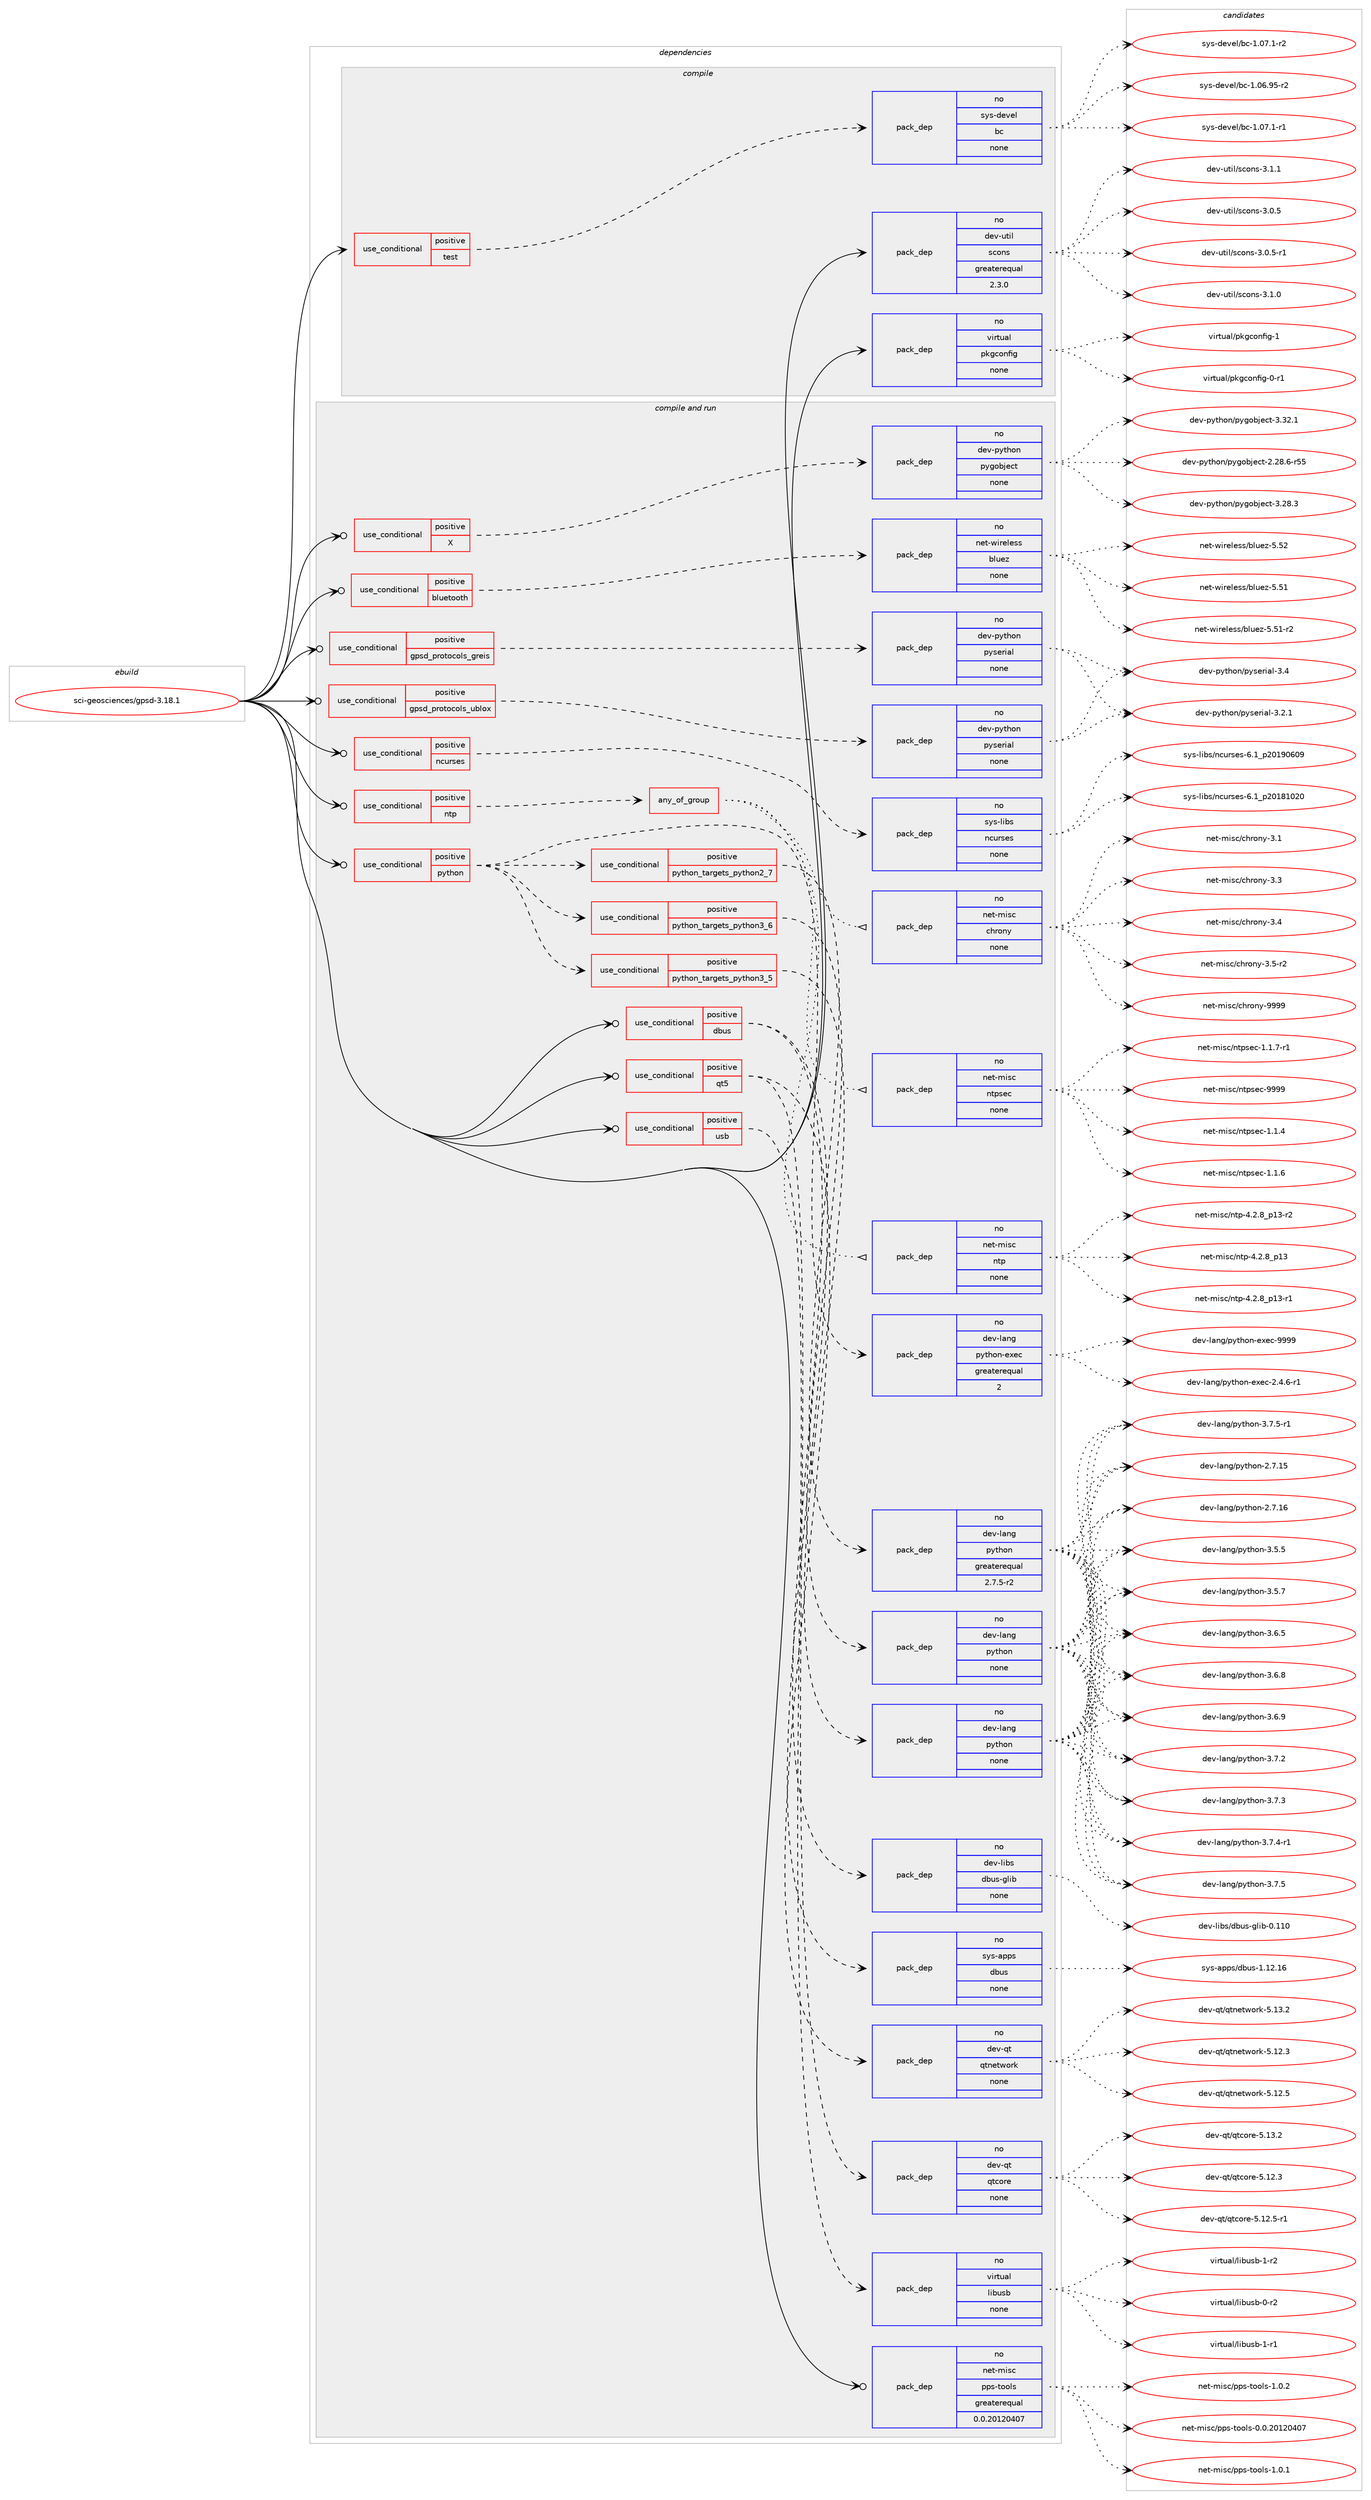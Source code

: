 digraph prolog {

# *************
# Graph options
# *************

newrank=true;
concentrate=true;
compound=true;
graph [rankdir=LR,fontname=Helvetica,fontsize=10,ranksep=1.5];#, ranksep=2.5, nodesep=0.2];
edge  [arrowhead=vee];
node  [fontname=Helvetica,fontsize=10];

# **********
# The ebuild
# **********

subgraph cluster_leftcol {
color=gray;
rank=same;
label=<<i>ebuild</i>>;
id [label="sci-geosciences/gpsd-3.18.1", color=red, width=4, href="../sci-geosciences/gpsd-3.18.1.svg"];
}

# ****************
# The dependencies
# ****************

subgraph cluster_midcol {
color=gray;
label=<<i>dependencies</i>>;
subgraph cluster_compile {
fillcolor="#eeeeee";
style=filled;
label=<<i>compile</i>>;
subgraph cond207318 {
dependency853964 [label=<<TABLE BORDER="0" CELLBORDER="1" CELLSPACING="0" CELLPADDING="4"><TR><TD ROWSPAN="3" CELLPADDING="10">use_conditional</TD></TR><TR><TD>positive</TD></TR><TR><TD>test</TD></TR></TABLE>>, shape=none, color=red];
subgraph pack631561 {
dependency853965 [label=<<TABLE BORDER="0" CELLBORDER="1" CELLSPACING="0" CELLPADDING="4" WIDTH="220"><TR><TD ROWSPAN="6" CELLPADDING="30">pack_dep</TD></TR><TR><TD WIDTH="110">no</TD></TR><TR><TD>sys-devel</TD></TR><TR><TD>bc</TD></TR><TR><TD>none</TD></TR><TR><TD></TD></TR></TABLE>>, shape=none, color=blue];
}
dependency853964:e -> dependency853965:w [weight=20,style="dashed",arrowhead="vee"];
}
id:e -> dependency853964:w [weight=20,style="solid",arrowhead="vee"];
subgraph pack631562 {
dependency853966 [label=<<TABLE BORDER="0" CELLBORDER="1" CELLSPACING="0" CELLPADDING="4" WIDTH="220"><TR><TD ROWSPAN="6" CELLPADDING="30">pack_dep</TD></TR><TR><TD WIDTH="110">no</TD></TR><TR><TD>dev-util</TD></TR><TR><TD>scons</TD></TR><TR><TD>greaterequal</TD></TR><TR><TD>2.3.0</TD></TR></TABLE>>, shape=none, color=blue];
}
id:e -> dependency853966:w [weight=20,style="solid",arrowhead="vee"];
subgraph pack631563 {
dependency853967 [label=<<TABLE BORDER="0" CELLBORDER="1" CELLSPACING="0" CELLPADDING="4" WIDTH="220"><TR><TD ROWSPAN="6" CELLPADDING="30">pack_dep</TD></TR><TR><TD WIDTH="110">no</TD></TR><TR><TD>virtual</TD></TR><TR><TD>pkgconfig</TD></TR><TR><TD>none</TD></TR><TR><TD></TD></TR></TABLE>>, shape=none, color=blue];
}
id:e -> dependency853967:w [weight=20,style="solid",arrowhead="vee"];
}
subgraph cluster_compileandrun {
fillcolor="#eeeeee";
style=filled;
label=<<i>compile and run</i>>;
subgraph cond207319 {
dependency853968 [label=<<TABLE BORDER="0" CELLBORDER="1" CELLSPACING="0" CELLPADDING="4"><TR><TD ROWSPAN="3" CELLPADDING="10">use_conditional</TD></TR><TR><TD>positive</TD></TR><TR><TD>X</TD></TR></TABLE>>, shape=none, color=red];
subgraph pack631564 {
dependency853969 [label=<<TABLE BORDER="0" CELLBORDER="1" CELLSPACING="0" CELLPADDING="4" WIDTH="220"><TR><TD ROWSPAN="6" CELLPADDING="30">pack_dep</TD></TR><TR><TD WIDTH="110">no</TD></TR><TR><TD>dev-python</TD></TR><TR><TD>pygobject</TD></TR><TR><TD>none</TD></TR><TR><TD></TD></TR></TABLE>>, shape=none, color=blue];
}
dependency853968:e -> dependency853969:w [weight=20,style="dashed",arrowhead="vee"];
}
id:e -> dependency853968:w [weight=20,style="solid",arrowhead="odotvee"];
subgraph cond207320 {
dependency853970 [label=<<TABLE BORDER="0" CELLBORDER="1" CELLSPACING="0" CELLPADDING="4"><TR><TD ROWSPAN="3" CELLPADDING="10">use_conditional</TD></TR><TR><TD>positive</TD></TR><TR><TD>bluetooth</TD></TR></TABLE>>, shape=none, color=red];
subgraph pack631565 {
dependency853971 [label=<<TABLE BORDER="0" CELLBORDER="1" CELLSPACING="0" CELLPADDING="4" WIDTH="220"><TR><TD ROWSPAN="6" CELLPADDING="30">pack_dep</TD></TR><TR><TD WIDTH="110">no</TD></TR><TR><TD>net-wireless</TD></TR><TR><TD>bluez</TD></TR><TR><TD>none</TD></TR><TR><TD></TD></TR></TABLE>>, shape=none, color=blue];
}
dependency853970:e -> dependency853971:w [weight=20,style="dashed",arrowhead="vee"];
}
id:e -> dependency853970:w [weight=20,style="solid",arrowhead="odotvee"];
subgraph cond207321 {
dependency853972 [label=<<TABLE BORDER="0" CELLBORDER="1" CELLSPACING="0" CELLPADDING="4"><TR><TD ROWSPAN="3" CELLPADDING="10">use_conditional</TD></TR><TR><TD>positive</TD></TR><TR><TD>dbus</TD></TR></TABLE>>, shape=none, color=red];
subgraph pack631566 {
dependency853973 [label=<<TABLE BORDER="0" CELLBORDER="1" CELLSPACING="0" CELLPADDING="4" WIDTH="220"><TR><TD ROWSPAN="6" CELLPADDING="30">pack_dep</TD></TR><TR><TD WIDTH="110">no</TD></TR><TR><TD>sys-apps</TD></TR><TR><TD>dbus</TD></TR><TR><TD>none</TD></TR><TR><TD></TD></TR></TABLE>>, shape=none, color=blue];
}
dependency853972:e -> dependency853973:w [weight=20,style="dashed",arrowhead="vee"];
subgraph pack631567 {
dependency853974 [label=<<TABLE BORDER="0" CELLBORDER="1" CELLSPACING="0" CELLPADDING="4" WIDTH="220"><TR><TD ROWSPAN="6" CELLPADDING="30">pack_dep</TD></TR><TR><TD WIDTH="110">no</TD></TR><TR><TD>dev-libs</TD></TR><TR><TD>dbus-glib</TD></TR><TR><TD>none</TD></TR><TR><TD></TD></TR></TABLE>>, shape=none, color=blue];
}
dependency853972:e -> dependency853974:w [weight=20,style="dashed",arrowhead="vee"];
}
id:e -> dependency853972:w [weight=20,style="solid",arrowhead="odotvee"];
subgraph cond207322 {
dependency853975 [label=<<TABLE BORDER="0" CELLBORDER="1" CELLSPACING="0" CELLPADDING="4"><TR><TD ROWSPAN="3" CELLPADDING="10">use_conditional</TD></TR><TR><TD>positive</TD></TR><TR><TD>gpsd_protocols_greis</TD></TR></TABLE>>, shape=none, color=red];
subgraph pack631568 {
dependency853976 [label=<<TABLE BORDER="0" CELLBORDER="1" CELLSPACING="0" CELLPADDING="4" WIDTH="220"><TR><TD ROWSPAN="6" CELLPADDING="30">pack_dep</TD></TR><TR><TD WIDTH="110">no</TD></TR><TR><TD>dev-python</TD></TR><TR><TD>pyserial</TD></TR><TR><TD>none</TD></TR><TR><TD></TD></TR></TABLE>>, shape=none, color=blue];
}
dependency853975:e -> dependency853976:w [weight=20,style="dashed",arrowhead="vee"];
}
id:e -> dependency853975:w [weight=20,style="solid",arrowhead="odotvee"];
subgraph cond207323 {
dependency853977 [label=<<TABLE BORDER="0" CELLBORDER="1" CELLSPACING="0" CELLPADDING="4"><TR><TD ROWSPAN="3" CELLPADDING="10">use_conditional</TD></TR><TR><TD>positive</TD></TR><TR><TD>gpsd_protocols_ublox</TD></TR></TABLE>>, shape=none, color=red];
subgraph pack631569 {
dependency853978 [label=<<TABLE BORDER="0" CELLBORDER="1" CELLSPACING="0" CELLPADDING="4" WIDTH="220"><TR><TD ROWSPAN="6" CELLPADDING="30">pack_dep</TD></TR><TR><TD WIDTH="110">no</TD></TR><TR><TD>dev-python</TD></TR><TR><TD>pyserial</TD></TR><TR><TD>none</TD></TR><TR><TD></TD></TR></TABLE>>, shape=none, color=blue];
}
dependency853977:e -> dependency853978:w [weight=20,style="dashed",arrowhead="vee"];
}
id:e -> dependency853977:w [weight=20,style="solid",arrowhead="odotvee"];
subgraph cond207324 {
dependency853979 [label=<<TABLE BORDER="0" CELLBORDER="1" CELLSPACING="0" CELLPADDING="4"><TR><TD ROWSPAN="3" CELLPADDING="10">use_conditional</TD></TR><TR><TD>positive</TD></TR><TR><TD>ncurses</TD></TR></TABLE>>, shape=none, color=red];
subgraph pack631570 {
dependency853980 [label=<<TABLE BORDER="0" CELLBORDER="1" CELLSPACING="0" CELLPADDING="4" WIDTH="220"><TR><TD ROWSPAN="6" CELLPADDING="30">pack_dep</TD></TR><TR><TD WIDTH="110">no</TD></TR><TR><TD>sys-libs</TD></TR><TR><TD>ncurses</TD></TR><TR><TD>none</TD></TR><TR><TD></TD></TR></TABLE>>, shape=none, color=blue];
}
dependency853979:e -> dependency853980:w [weight=20,style="dashed",arrowhead="vee"];
}
id:e -> dependency853979:w [weight=20,style="solid",arrowhead="odotvee"];
subgraph cond207325 {
dependency853981 [label=<<TABLE BORDER="0" CELLBORDER="1" CELLSPACING="0" CELLPADDING="4"><TR><TD ROWSPAN="3" CELLPADDING="10">use_conditional</TD></TR><TR><TD>positive</TD></TR><TR><TD>ntp</TD></TR></TABLE>>, shape=none, color=red];
subgraph any14576 {
dependency853982 [label=<<TABLE BORDER="0" CELLBORDER="1" CELLSPACING="0" CELLPADDING="4"><TR><TD CELLPADDING="10">any_of_group</TD></TR></TABLE>>, shape=none, color=red];subgraph pack631571 {
dependency853983 [label=<<TABLE BORDER="0" CELLBORDER="1" CELLSPACING="0" CELLPADDING="4" WIDTH="220"><TR><TD ROWSPAN="6" CELLPADDING="30">pack_dep</TD></TR><TR><TD WIDTH="110">no</TD></TR><TR><TD>net-misc</TD></TR><TR><TD>ntp</TD></TR><TR><TD>none</TD></TR><TR><TD></TD></TR></TABLE>>, shape=none, color=blue];
}
dependency853982:e -> dependency853983:w [weight=20,style="dotted",arrowhead="oinv"];
subgraph pack631572 {
dependency853984 [label=<<TABLE BORDER="0" CELLBORDER="1" CELLSPACING="0" CELLPADDING="4" WIDTH="220"><TR><TD ROWSPAN="6" CELLPADDING="30">pack_dep</TD></TR><TR><TD WIDTH="110">no</TD></TR><TR><TD>net-misc</TD></TR><TR><TD>ntpsec</TD></TR><TR><TD>none</TD></TR><TR><TD></TD></TR></TABLE>>, shape=none, color=blue];
}
dependency853982:e -> dependency853984:w [weight=20,style="dotted",arrowhead="oinv"];
subgraph pack631573 {
dependency853985 [label=<<TABLE BORDER="0" CELLBORDER="1" CELLSPACING="0" CELLPADDING="4" WIDTH="220"><TR><TD ROWSPAN="6" CELLPADDING="30">pack_dep</TD></TR><TR><TD WIDTH="110">no</TD></TR><TR><TD>net-misc</TD></TR><TR><TD>chrony</TD></TR><TR><TD>none</TD></TR><TR><TD></TD></TR></TABLE>>, shape=none, color=blue];
}
dependency853982:e -> dependency853985:w [weight=20,style="dotted",arrowhead="oinv"];
}
dependency853981:e -> dependency853982:w [weight=20,style="dashed",arrowhead="vee"];
}
id:e -> dependency853981:w [weight=20,style="solid",arrowhead="odotvee"];
subgraph cond207326 {
dependency853986 [label=<<TABLE BORDER="0" CELLBORDER="1" CELLSPACING="0" CELLPADDING="4"><TR><TD ROWSPAN="3" CELLPADDING="10">use_conditional</TD></TR><TR><TD>positive</TD></TR><TR><TD>python</TD></TR></TABLE>>, shape=none, color=red];
subgraph cond207327 {
dependency853987 [label=<<TABLE BORDER="0" CELLBORDER="1" CELLSPACING="0" CELLPADDING="4"><TR><TD ROWSPAN="3" CELLPADDING="10">use_conditional</TD></TR><TR><TD>positive</TD></TR><TR><TD>python_targets_python2_7</TD></TR></TABLE>>, shape=none, color=red];
subgraph pack631574 {
dependency853988 [label=<<TABLE BORDER="0" CELLBORDER="1" CELLSPACING="0" CELLPADDING="4" WIDTH="220"><TR><TD ROWSPAN="6" CELLPADDING="30">pack_dep</TD></TR><TR><TD WIDTH="110">no</TD></TR><TR><TD>dev-lang</TD></TR><TR><TD>python</TD></TR><TR><TD>greaterequal</TD></TR><TR><TD>2.7.5-r2</TD></TR></TABLE>>, shape=none, color=blue];
}
dependency853987:e -> dependency853988:w [weight=20,style="dashed",arrowhead="vee"];
}
dependency853986:e -> dependency853987:w [weight=20,style="dashed",arrowhead="vee"];
subgraph cond207328 {
dependency853989 [label=<<TABLE BORDER="0" CELLBORDER="1" CELLSPACING="0" CELLPADDING="4"><TR><TD ROWSPAN="3" CELLPADDING="10">use_conditional</TD></TR><TR><TD>positive</TD></TR><TR><TD>python_targets_python3_5</TD></TR></TABLE>>, shape=none, color=red];
subgraph pack631575 {
dependency853990 [label=<<TABLE BORDER="0" CELLBORDER="1" CELLSPACING="0" CELLPADDING="4" WIDTH="220"><TR><TD ROWSPAN="6" CELLPADDING="30">pack_dep</TD></TR><TR><TD WIDTH="110">no</TD></TR><TR><TD>dev-lang</TD></TR><TR><TD>python</TD></TR><TR><TD>none</TD></TR><TR><TD></TD></TR></TABLE>>, shape=none, color=blue];
}
dependency853989:e -> dependency853990:w [weight=20,style="dashed",arrowhead="vee"];
}
dependency853986:e -> dependency853989:w [weight=20,style="dashed",arrowhead="vee"];
subgraph cond207329 {
dependency853991 [label=<<TABLE BORDER="0" CELLBORDER="1" CELLSPACING="0" CELLPADDING="4"><TR><TD ROWSPAN="3" CELLPADDING="10">use_conditional</TD></TR><TR><TD>positive</TD></TR><TR><TD>python_targets_python3_6</TD></TR></TABLE>>, shape=none, color=red];
subgraph pack631576 {
dependency853992 [label=<<TABLE BORDER="0" CELLBORDER="1" CELLSPACING="0" CELLPADDING="4" WIDTH="220"><TR><TD ROWSPAN="6" CELLPADDING="30">pack_dep</TD></TR><TR><TD WIDTH="110">no</TD></TR><TR><TD>dev-lang</TD></TR><TR><TD>python</TD></TR><TR><TD>none</TD></TR><TR><TD></TD></TR></TABLE>>, shape=none, color=blue];
}
dependency853991:e -> dependency853992:w [weight=20,style="dashed",arrowhead="vee"];
}
dependency853986:e -> dependency853991:w [weight=20,style="dashed",arrowhead="vee"];
subgraph pack631577 {
dependency853993 [label=<<TABLE BORDER="0" CELLBORDER="1" CELLSPACING="0" CELLPADDING="4" WIDTH="220"><TR><TD ROWSPAN="6" CELLPADDING="30">pack_dep</TD></TR><TR><TD WIDTH="110">no</TD></TR><TR><TD>dev-lang</TD></TR><TR><TD>python-exec</TD></TR><TR><TD>greaterequal</TD></TR><TR><TD>2</TD></TR></TABLE>>, shape=none, color=blue];
}
dependency853986:e -> dependency853993:w [weight=20,style="dashed",arrowhead="vee"];
}
id:e -> dependency853986:w [weight=20,style="solid",arrowhead="odotvee"];
subgraph cond207330 {
dependency853994 [label=<<TABLE BORDER="0" CELLBORDER="1" CELLSPACING="0" CELLPADDING="4"><TR><TD ROWSPAN="3" CELLPADDING="10">use_conditional</TD></TR><TR><TD>positive</TD></TR><TR><TD>qt5</TD></TR></TABLE>>, shape=none, color=red];
subgraph pack631578 {
dependency853995 [label=<<TABLE BORDER="0" CELLBORDER="1" CELLSPACING="0" CELLPADDING="4" WIDTH="220"><TR><TD ROWSPAN="6" CELLPADDING="30">pack_dep</TD></TR><TR><TD WIDTH="110">no</TD></TR><TR><TD>dev-qt</TD></TR><TR><TD>qtcore</TD></TR><TR><TD>none</TD></TR><TR><TD></TD></TR></TABLE>>, shape=none, color=blue];
}
dependency853994:e -> dependency853995:w [weight=20,style="dashed",arrowhead="vee"];
subgraph pack631579 {
dependency853996 [label=<<TABLE BORDER="0" CELLBORDER="1" CELLSPACING="0" CELLPADDING="4" WIDTH="220"><TR><TD ROWSPAN="6" CELLPADDING="30">pack_dep</TD></TR><TR><TD WIDTH="110">no</TD></TR><TR><TD>dev-qt</TD></TR><TR><TD>qtnetwork</TD></TR><TR><TD>none</TD></TR><TR><TD></TD></TR></TABLE>>, shape=none, color=blue];
}
dependency853994:e -> dependency853996:w [weight=20,style="dashed",arrowhead="vee"];
}
id:e -> dependency853994:w [weight=20,style="solid",arrowhead="odotvee"];
subgraph cond207331 {
dependency853997 [label=<<TABLE BORDER="0" CELLBORDER="1" CELLSPACING="0" CELLPADDING="4"><TR><TD ROWSPAN="3" CELLPADDING="10">use_conditional</TD></TR><TR><TD>positive</TD></TR><TR><TD>usb</TD></TR></TABLE>>, shape=none, color=red];
subgraph pack631580 {
dependency853998 [label=<<TABLE BORDER="0" CELLBORDER="1" CELLSPACING="0" CELLPADDING="4" WIDTH="220"><TR><TD ROWSPAN="6" CELLPADDING="30">pack_dep</TD></TR><TR><TD WIDTH="110">no</TD></TR><TR><TD>virtual</TD></TR><TR><TD>libusb</TD></TR><TR><TD>none</TD></TR><TR><TD></TD></TR></TABLE>>, shape=none, color=blue];
}
dependency853997:e -> dependency853998:w [weight=20,style="dashed",arrowhead="vee"];
}
id:e -> dependency853997:w [weight=20,style="solid",arrowhead="odotvee"];
subgraph pack631581 {
dependency853999 [label=<<TABLE BORDER="0" CELLBORDER="1" CELLSPACING="0" CELLPADDING="4" WIDTH="220"><TR><TD ROWSPAN="6" CELLPADDING="30">pack_dep</TD></TR><TR><TD WIDTH="110">no</TD></TR><TR><TD>net-misc</TD></TR><TR><TD>pps-tools</TD></TR><TR><TD>greaterequal</TD></TR><TR><TD>0.0.20120407</TD></TR></TABLE>>, shape=none, color=blue];
}
id:e -> dependency853999:w [weight=20,style="solid",arrowhead="odotvee"];
}
subgraph cluster_run {
fillcolor="#eeeeee";
style=filled;
label=<<i>run</i>>;
}
}

# **************
# The candidates
# **************

subgraph cluster_choices {
rank=same;
color=gray;
label=<<i>candidates</i>>;

subgraph choice631561 {
color=black;
nodesep=1;
choice1151211154510010111810110847989945494648544657534511450 [label="sys-devel/bc-1.06.95-r2", color=red, width=4,href="../sys-devel/bc-1.06.95-r2.svg"];
choice11512111545100101118101108479899454946485546494511449 [label="sys-devel/bc-1.07.1-r1", color=red, width=4,href="../sys-devel/bc-1.07.1-r1.svg"];
choice11512111545100101118101108479899454946485546494511450 [label="sys-devel/bc-1.07.1-r2", color=red, width=4,href="../sys-devel/bc-1.07.1-r2.svg"];
dependency853965:e -> choice1151211154510010111810110847989945494648544657534511450:w [style=dotted,weight="100"];
dependency853965:e -> choice11512111545100101118101108479899454946485546494511449:w [style=dotted,weight="100"];
dependency853965:e -> choice11512111545100101118101108479899454946485546494511450:w [style=dotted,weight="100"];
}
subgraph choice631562 {
color=black;
nodesep=1;
choice100101118451171161051084711599111110115455146484653 [label="dev-util/scons-3.0.5", color=red, width=4,href="../dev-util/scons-3.0.5.svg"];
choice1001011184511711610510847115991111101154551464846534511449 [label="dev-util/scons-3.0.5-r1", color=red, width=4,href="../dev-util/scons-3.0.5-r1.svg"];
choice100101118451171161051084711599111110115455146494648 [label="dev-util/scons-3.1.0", color=red, width=4,href="../dev-util/scons-3.1.0.svg"];
choice100101118451171161051084711599111110115455146494649 [label="dev-util/scons-3.1.1", color=red, width=4,href="../dev-util/scons-3.1.1.svg"];
dependency853966:e -> choice100101118451171161051084711599111110115455146484653:w [style=dotted,weight="100"];
dependency853966:e -> choice1001011184511711610510847115991111101154551464846534511449:w [style=dotted,weight="100"];
dependency853966:e -> choice100101118451171161051084711599111110115455146494648:w [style=dotted,weight="100"];
dependency853966:e -> choice100101118451171161051084711599111110115455146494649:w [style=dotted,weight="100"];
}
subgraph choice631563 {
color=black;
nodesep=1;
choice11810511411611797108471121071039911111010210510345484511449 [label="virtual/pkgconfig-0-r1", color=red, width=4,href="../virtual/pkgconfig-0-r1.svg"];
choice1181051141161179710847112107103991111101021051034549 [label="virtual/pkgconfig-1", color=red, width=4,href="../virtual/pkgconfig-1.svg"];
dependency853967:e -> choice11810511411611797108471121071039911111010210510345484511449:w [style=dotted,weight="100"];
dependency853967:e -> choice1181051141161179710847112107103991111101021051034549:w [style=dotted,weight="100"];
}
subgraph choice631564 {
color=black;
nodesep=1;
choice1001011184511212111610411111047112121103111981061019911645504650564654451145353 [label="dev-python/pygobject-2.28.6-r55", color=red, width=4,href="../dev-python/pygobject-2.28.6-r55.svg"];
choice1001011184511212111610411111047112121103111981061019911645514650564651 [label="dev-python/pygobject-3.28.3", color=red, width=4,href="../dev-python/pygobject-3.28.3.svg"];
choice1001011184511212111610411111047112121103111981061019911645514651504649 [label="dev-python/pygobject-3.32.1", color=red, width=4,href="../dev-python/pygobject-3.32.1.svg"];
dependency853969:e -> choice1001011184511212111610411111047112121103111981061019911645504650564654451145353:w [style=dotted,weight="100"];
dependency853969:e -> choice1001011184511212111610411111047112121103111981061019911645514650564651:w [style=dotted,weight="100"];
dependency853969:e -> choice1001011184511212111610411111047112121103111981061019911645514651504649:w [style=dotted,weight="100"];
}
subgraph choice631565 {
color=black;
nodesep=1;
choice1101011164511910511410110810111511547981081171011224553465349 [label="net-wireless/bluez-5.51", color=red, width=4,href="../net-wireless/bluez-5.51.svg"];
choice11010111645119105114101108101115115479810811710112245534653494511450 [label="net-wireless/bluez-5.51-r2", color=red, width=4,href="../net-wireless/bluez-5.51-r2.svg"];
choice1101011164511910511410110810111511547981081171011224553465350 [label="net-wireless/bluez-5.52", color=red, width=4,href="../net-wireless/bluez-5.52.svg"];
dependency853971:e -> choice1101011164511910511410110810111511547981081171011224553465349:w [style=dotted,weight="100"];
dependency853971:e -> choice11010111645119105114101108101115115479810811710112245534653494511450:w [style=dotted,weight="100"];
dependency853971:e -> choice1101011164511910511410110810111511547981081171011224553465350:w [style=dotted,weight="100"];
}
subgraph choice631566 {
color=black;
nodesep=1;
choice115121115459711211211547100981171154549464950464954 [label="sys-apps/dbus-1.12.16", color=red, width=4,href="../sys-apps/dbus-1.12.16.svg"];
dependency853973:e -> choice115121115459711211211547100981171154549464950464954:w [style=dotted,weight="100"];
}
subgraph choice631567 {
color=black;
nodesep=1;
choice100101118451081059811547100981171154510310810598454846494948 [label="dev-libs/dbus-glib-0.110", color=red, width=4,href="../dev-libs/dbus-glib-0.110.svg"];
dependency853974:e -> choice100101118451081059811547100981171154510310810598454846494948:w [style=dotted,weight="100"];
}
subgraph choice631568 {
color=black;
nodesep=1;
choice100101118451121211161041111104711212111510111410597108455146504649 [label="dev-python/pyserial-3.2.1", color=red, width=4,href="../dev-python/pyserial-3.2.1.svg"];
choice10010111845112121116104111110471121211151011141059710845514652 [label="dev-python/pyserial-3.4", color=red, width=4,href="../dev-python/pyserial-3.4.svg"];
dependency853976:e -> choice100101118451121211161041111104711212111510111410597108455146504649:w [style=dotted,weight="100"];
dependency853976:e -> choice10010111845112121116104111110471121211151011141059710845514652:w [style=dotted,weight="100"];
}
subgraph choice631569 {
color=black;
nodesep=1;
choice100101118451121211161041111104711212111510111410597108455146504649 [label="dev-python/pyserial-3.2.1", color=red, width=4,href="../dev-python/pyserial-3.2.1.svg"];
choice10010111845112121116104111110471121211151011141059710845514652 [label="dev-python/pyserial-3.4", color=red, width=4,href="../dev-python/pyserial-3.4.svg"];
dependency853978:e -> choice100101118451121211161041111104711212111510111410597108455146504649:w [style=dotted,weight="100"];
dependency853978:e -> choice10010111845112121116104111110471121211151011141059710845514652:w [style=dotted,weight="100"];
}
subgraph choice631570 {
color=black;
nodesep=1;
choice1151211154510810598115471109911711411510111545544649951125048495649485048 [label="sys-libs/ncurses-6.1_p20181020", color=red, width=4,href="../sys-libs/ncurses-6.1_p20181020.svg"];
choice1151211154510810598115471109911711411510111545544649951125048495748544857 [label="sys-libs/ncurses-6.1_p20190609", color=red, width=4,href="../sys-libs/ncurses-6.1_p20190609.svg"];
dependency853980:e -> choice1151211154510810598115471109911711411510111545544649951125048495649485048:w [style=dotted,weight="100"];
dependency853980:e -> choice1151211154510810598115471109911711411510111545544649951125048495748544857:w [style=dotted,weight="100"];
}
subgraph choice631571 {
color=black;
nodesep=1;
choice110101116451091051159947110116112455246504656951124951 [label="net-misc/ntp-4.2.8_p13", color=red, width=4,href="../net-misc/ntp-4.2.8_p13.svg"];
choice1101011164510910511599471101161124552465046569511249514511449 [label="net-misc/ntp-4.2.8_p13-r1", color=red, width=4,href="../net-misc/ntp-4.2.8_p13-r1.svg"];
choice1101011164510910511599471101161124552465046569511249514511450 [label="net-misc/ntp-4.2.8_p13-r2", color=red, width=4,href="../net-misc/ntp-4.2.8_p13-r2.svg"];
dependency853983:e -> choice110101116451091051159947110116112455246504656951124951:w [style=dotted,weight="100"];
dependency853983:e -> choice1101011164510910511599471101161124552465046569511249514511449:w [style=dotted,weight="100"];
dependency853983:e -> choice1101011164510910511599471101161124552465046569511249514511450:w [style=dotted,weight="100"];
}
subgraph choice631572 {
color=black;
nodesep=1;
choice11010111645109105115994711011611211510199454946494652 [label="net-misc/ntpsec-1.1.4", color=red, width=4,href="../net-misc/ntpsec-1.1.4.svg"];
choice11010111645109105115994711011611211510199454946494654 [label="net-misc/ntpsec-1.1.6", color=red, width=4,href="../net-misc/ntpsec-1.1.6.svg"];
choice110101116451091051159947110116112115101994549464946554511449 [label="net-misc/ntpsec-1.1.7-r1", color=red, width=4,href="../net-misc/ntpsec-1.1.7-r1.svg"];
choice110101116451091051159947110116112115101994557575757 [label="net-misc/ntpsec-9999", color=red, width=4,href="../net-misc/ntpsec-9999.svg"];
dependency853984:e -> choice11010111645109105115994711011611211510199454946494652:w [style=dotted,weight="100"];
dependency853984:e -> choice11010111645109105115994711011611211510199454946494654:w [style=dotted,weight="100"];
dependency853984:e -> choice110101116451091051159947110116112115101994549464946554511449:w [style=dotted,weight="100"];
dependency853984:e -> choice110101116451091051159947110116112115101994557575757:w [style=dotted,weight="100"];
}
subgraph choice631573 {
color=black;
nodesep=1;
choice1101011164510910511599479910411411111012145514649 [label="net-misc/chrony-3.1", color=red, width=4,href="../net-misc/chrony-3.1.svg"];
choice1101011164510910511599479910411411111012145514651 [label="net-misc/chrony-3.3", color=red, width=4,href="../net-misc/chrony-3.3.svg"];
choice1101011164510910511599479910411411111012145514652 [label="net-misc/chrony-3.4", color=red, width=4,href="../net-misc/chrony-3.4.svg"];
choice11010111645109105115994799104114111110121455146534511450 [label="net-misc/chrony-3.5-r2", color=red, width=4,href="../net-misc/chrony-3.5-r2.svg"];
choice110101116451091051159947991041141111101214557575757 [label="net-misc/chrony-9999", color=red, width=4,href="../net-misc/chrony-9999.svg"];
dependency853985:e -> choice1101011164510910511599479910411411111012145514649:w [style=dotted,weight="100"];
dependency853985:e -> choice1101011164510910511599479910411411111012145514651:w [style=dotted,weight="100"];
dependency853985:e -> choice1101011164510910511599479910411411111012145514652:w [style=dotted,weight="100"];
dependency853985:e -> choice11010111645109105115994799104114111110121455146534511450:w [style=dotted,weight="100"];
dependency853985:e -> choice110101116451091051159947991041141111101214557575757:w [style=dotted,weight="100"];
}
subgraph choice631574 {
color=black;
nodesep=1;
choice10010111845108971101034711212111610411111045504655464953 [label="dev-lang/python-2.7.15", color=red, width=4,href="../dev-lang/python-2.7.15.svg"];
choice10010111845108971101034711212111610411111045504655464954 [label="dev-lang/python-2.7.16", color=red, width=4,href="../dev-lang/python-2.7.16.svg"];
choice100101118451089711010347112121116104111110455146534653 [label="dev-lang/python-3.5.5", color=red, width=4,href="../dev-lang/python-3.5.5.svg"];
choice100101118451089711010347112121116104111110455146534655 [label="dev-lang/python-3.5.7", color=red, width=4,href="../dev-lang/python-3.5.7.svg"];
choice100101118451089711010347112121116104111110455146544653 [label="dev-lang/python-3.6.5", color=red, width=4,href="../dev-lang/python-3.6.5.svg"];
choice100101118451089711010347112121116104111110455146544656 [label="dev-lang/python-3.6.8", color=red, width=4,href="../dev-lang/python-3.6.8.svg"];
choice100101118451089711010347112121116104111110455146544657 [label="dev-lang/python-3.6.9", color=red, width=4,href="../dev-lang/python-3.6.9.svg"];
choice100101118451089711010347112121116104111110455146554650 [label="dev-lang/python-3.7.2", color=red, width=4,href="../dev-lang/python-3.7.2.svg"];
choice100101118451089711010347112121116104111110455146554651 [label="dev-lang/python-3.7.3", color=red, width=4,href="../dev-lang/python-3.7.3.svg"];
choice1001011184510897110103471121211161041111104551465546524511449 [label="dev-lang/python-3.7.4-r1", color=red, width=4,href="../dev-lang/python-3.7.4-r1.svg"];
choice100101118451089711010347112121116104111110455146554653 [label="dev-lang/python-3.7.5", color=red, width=4,href="../dev-lang/python-3.7.5.svg"];
choice1001011184510897110103471121211161041111104551465546534511449 [label="dev-lang/python-3.7.5-r1", color=red, width=4,href="../dev-lang/python-3.7.5-r1.svg"];
dependency853988:e -> choice10010111845108971101034711212111610411111045504655464953:w [style=dotted,weight="100"];
dependency853988:e -> choice10010111845108971101034711212111610411111045504655464954:w [style=dotted,weight="100"];
dependency853988:e -> choice100101118451089711010347112121116104111110455146534653:w [style=dotted,weight="100"];
dependency853988:e -> choice100101118451089711010347112121116104111110455146534655:w [style=dotted,weight="100"];
dependency853988:e -> choice100101118451089711010347112121116104111110455146544653:w [style=dotted,weight="100"];
dependency853988:e -> choice100101118451089711010347112121116104111110455146544656:w [style=dotted,weight="100"];
dependency853988:e -> choice100101118451089711010347112121116104111110455146544657:w [style=dotted,weight="100"];
dependency853988:e -> choice100101118451089711010347112121116104111110455146554650:w [style=dotted,weight="100"];
dependency853988:e -> choice100101118451089711010347112121116104111110455146554651:w [style=dotted,weight="100"];
dependency853988:e -> choice1001011184510897110103471121211161041111104551465546524511449:w [style=dotted,weight="100"];
dependency853988:e -> choice100101118451089711010347112121116104111110455146554653:w [style=dotted,weight="100"];
dependency853988:e -> choice1001011184510897110103471121211161041111104551465546534511449:w [style=dotted,weight="100"];
}
subgraph choice631575 {
color=black;
nodesep=1;
choice10010111845108971101034711212111610411111045504655464953 [label="dev-lang/python-2.7.15", color=red, width=4,href="../dev-lang/python-2.7.15.svg"];
choice10010111845108971101034711212111610411111045504655464954 [label="dev-lang/python-2.7.16", color=red, width=4,href="../dev-lang/python-2.7.16.svg"];
choice100101118451089711010347112121116104111110455146534653 [label="dev-lang/python-3.5.5", color=red, width=4,href="../dev-lang/python-3.5.5.svg"];
choice100101118451089711010347112121116104111110455146534655 [label="dev-lang/python-3.5.7", color=red, width=4,href="../dev-lang/python-3.5.7.svg"];
choice100101118451089711010347112121116104111110455146544653 [label="dev-lang/python-3.6.5", color=red, width=4,href="../dev-lang/python-3.6.5.svg"];
choice100101118451089711010347112121116104111110455146544656 [label="dev-lang/python-3.6.8", color=red, width=4,href="../dev-lang/python-3.6.8.svg"];
choice100101118451089711010347112121116104111110455146544657 [label="dev-lang/python-3.6.9", color=red, width=4,href="../dev-lang/python-3.6.9.svg"];
choice100101118451089711010347112121116104111110455146554650 [label="dev-lang/python-3.7.2", color=red, width=4,href="../dev-lang/python-3.7.2.svg"];
choice100101118451089711010347112121116104111110455146554651 [label="dev-lang/python-3.7.3", color=red, width=4,href="../dev-lang/python-3.7.3.svg"];
choice1001011184510897110103471121211161041111104551465546524511449 [label="dev-lang/python-3.7.4-r1", color=red, width=4,href="../dev-lang/python-3.7.4-r1.svg"];
choice100101118451089711010347112121116104111110455146554653 [label="dev-lang/python-3.7.5", color=red, width=4,href="../dev-lang/python-3.7.5.svg"];
choice1001011184510897110103471121211161041111104551465546534511449 [label="dev-lang/python-3.7.5-r1", color=red, width=4,href="../dev-lang/python-3.7.5-r1.svg"];
dependency853990:e -> choice10010111845108971101034711212111610411111045504655464953:w [style=dotted,weight="100"];
dependency853990:e -> choice10010111845108971101034711212111610411111045504655464954:w [style=dotted,weight="100"];
dependency853990:e -> choice100101118451089711010347112121116104111110455146534653:w [style=dotted,weight="100"];
dependency853990:e -> choice100101118451089711010347112121116104111110455146534655:w [style=dotted,weight="100"];
dependency853990:e -> choice100101118451089711010347112121116104111110455146544653:w [style=dotted,weight="100"];
dependency853990:e -> choice100101118451089711010347112121116104111110455146544656:w [style=dotted,weight="100"];
dependency853990:e -> choice100101118451089711010347112121116104111110455146544657:w [style=dotted,weight="100"];
dependency853990:e -> choice100101118451089711010347112121116104111110455146554650:w [style=dotted,weight="100"];
dependency853990:e -> choice100101118451089711010347112121116104111110455146554651:w [style=dotted,weight="100"];
dependency853990:e -> choice1001011184510897110103471121211161041111104551465546524511449:w [style=dotted,weight="100"];
dependency853990:e -> choice100101118451089711010347112121116104111110455146554653:w [style=dotted,weight="100"];
dependency853990:e -> choice1001011184510897110103471121211161041111104551465546534511449:w [style=dotted,weight="100"];
}
subgraph choice631576 {
color=black;
nodesep=1;
choice10010111845108971101034711212111610411111045504655464953 [label="dev-lang/python-2.7.15", color=red, width=4,href="../dev-lang/python-2.7.15.svg"];
choice10010111845108971101034711212111610411111045504655464954 [label="dev-lang/python-2.7.16", color=red, width=4,href="../dev-lang/python-2.7.16.svg"];
choice100101118451089711010347112121116104111110455146534653 [label="dev-lang/python-3.5.5", color=red, width=4,href="../dev-lang/python-3.5.5.svg"];
choice100101118451089711010347112121116104111110455146534655 [label="dev-lang/python-3.5.7", color=red, width=4,href="../dev-lang/python-3.5.7.svg"];
choice100101118451089711010347112121116104111110455146544653 [label="dev-lang/python-3.6.5", color=red, width=4,href="../dev-lang/python-3.6.5.svg"];
choice100101118451089711010347112121116104111110455146544656 [label="dev-lang/python-3.6.8", color=red, width=4,href="../dev-lang/python-3.6.8.svg"];
choice100101118451089711010347112121116104111110455146544657 [label="dev-lang/python-3.6.9", color=red, width=4,href="../dev-lang/python-3.6.9.svg"];
choice100101118451089711010347112121116104111110455146554650 [label="dev-lang/python-3.7.2", color=red, width=4,href="../dev-lang/python-3.7.2.svg"];
choice100101118451089711010347112121116104111110455146554651 [label="dev-lang/python-3.7.3", color=red, width=4,href="../dev-lang/python-3.7.3.svg"];
choice1001011184510897110103471121211161041111104551465546524511449 [label="dev-lang/python-3.7.4-r1", color=red, width=4,href="../dev-lang/python-3.7.4-r1.svg"];
choice100101118451089711010347112121116104111110455146554653 [label="dev-lang/python-3.7.5", color=red, width=4,href="../dev-lang/python-3.7.5.svg"];
choice1001011184510897110103471121211161041111104551465546534511449 [label="dev-lang/python-3.7.5-r1", color=red, width=4,href="../dev-lang/python-3.7.5-r1.svg"];
dependency853992:e -> choice10010111845108971101034711212111610411111045504655464953:w [style=dotted,weight="100"];
dependency853992:e -> choice10010111845108971101034711212111610411111045504655464954:w [style=dotted,weight="100"];
dependency853992:e -> choice100101118451089711010347112121116104111110455146534653:w [style=dotted,weight="100"];
dependency853992:e -> choice100101118451089711010347112121116104111110455146534655:w [style=dotted,weight="100"];
dependency853992:e -> choice100101118451089711010347112121116104111110455146544653:w [style=dotted,weight="100"];
dependency853992:e -> choice100101118451089711010347112121116104111110455146544656:w [style=dotted,weight="100"];
dependency853992:e -> choice100101118451089711010347112121116104111110455146544657:w [style=dotted,weight="100"];
dependency853992:e -> choice100101118451089711010347112121116104111110455146554650:w [style=dotted,weight="100"];
dependency853992:e -> choice100101118451089711010347112121116104111110455146554651:w [style=dotted,weight="100"];
dependency853992:e -> choice1001011184510897110103471121211161041111104551465546524511449:w [style=dotted,weight="100"];
dependency853992:e -> choice100101118451089711010347112121116104111110455146554653:w [style=dotted,weight="100"];
dependency853992:e -> choice1001011184510897110103471121211161041111104551465546534511449:w [style=dotted,weight="100"];
}
subgraph choice631577 {
color=black;
nodesep=1;
choice10010111845108971101034711212111610411111045101120101994550465246544511449 [label="dev-lang/python-exec-2.4.6-r1", color=red, width=4,href="../dev-lang/python-exec-2.4.6-r1.svg"];
choice10010111845108971101034711212111610411111045101120101994557575757 [label="dev-lang/python-exec-9999", color=red, width=4,href="../dev-lang/python-exec-9999.svg"];
dependency853993:e -> choice10010111845108971101034711212111610411111045101120101994550465246544511449:w [style=dotted,weight="100"];
dependency853993:e -> choice10010111845108971101034711212111610411111045101120101994557575757:w [style=dotted,weight="100"];
}
subgraph choice631578 {
color=black;
nodesep=1;
choice10010111845113116471131169911111410145534649504651 [label="dev-qt/qtcore-5.12.3", color=red, width=4,href="../dev-qt/qtcore-5.12.3.svg"];
choice100101118451131164711311699111114101455346495046534511449 [label="dev-qt/qtcore-5.12.5-r1", color=red, width=4,href="../dev-qt/qtcore-5.12.5-r1.svg"];
choice10010111845113116471131169911111410145534649514650 [label="dev-qt/qtcore-5.13.2", color=red, width=4,href="../dev-qt/qtcore-5.13.2.svg"];
dependency853995:e -> choice10010111845113116471131169911111410145534649504651:w [style=dotted,weight="100"];
dependency853995:e -> choice100101118451131164711311699111114101455346495046534511449:w [style=dotted,weight="100"];
dependency853995:e -> choice10010111845113116471131169911111410145534649514650:w [style=dotted,weight="100"];
}
subgraph choice631579 {
color=black;
nodesep=1;
choice100101118451131164711311611010111611911111410745534649504651 [label="dev-qt/qtnetwork-5.12.3", color=red, width=4,href="../dev-qt/qtnetwork-5.12.3.svg"];
choice100101118451131164711311611010111611911111410745534649504653 [label="dev-qt/qtnetwork-5.12.5", color=red, width=4,href="../dev-qt/qtnetwork-5.12.5.svg"];
choice100101118451131164711311611010111611911111410745534649514650 [label="dev-qt/qtnetwork-5.13.2", color=red, width=4,href="../dev-qt/qtnetwork-5.13.2.svg"];
dependency853996:e -> choice100101118451131164711311611010111611911111410745534649504651:w [style=dotted,weight="100"];
dependency853996:e -> choice100101118451131164711311611010111611911111410745534649504653:w [style=dotted,weight="100"];
dependency853996:e -> choice100101118451131164711311611010111611911111410745534649514650:w [style=dotted,weight="100"];
}
subgraph choice631580 {
color=black;
nodesep=1;
choice1181051141161179710847108105981171159845484511450 [label="virtual/libusb-0-r2", color=red, width=4,href="../virtual/libusb-0-r2.svg"];
choice1181051141161179710847108105981171159845494511449 [label="virtual/libusb-1-r1", color=red, width=4,href="../virtual/libusb-1-r1.svg"];
choice1181051141161179710847108105981171159845494511450 [label="virtual/libusb-1-r2", color=red, width=4,href="../virtual/libusb-1-r2.svg"];
dependency853998:e -> choice1181051141161179710847108105981171159845484511450:w [style=dotted,weight="100"];
dependency853998:e -> choice1181051141161179710847108105981171159845494511449:w [style=dotted,weight="100"];
dependency853998:e -> choice1181051141161179710847108105981171159845494511450:w [style=dotted,weight="100"];
}
subgraph choice631581 {
color=black;
nodesep=1;
choice1101011164510910511599471121121154511611111110811545484648465048495048524855 [label="net-misc/pps-tools-0.0.20120407", color=red, width=4,href="../net-misc/pps-tools-0.0.20120407.svg"];
choice11010111645109105115994711211211545116111111108115454946484649 [label="net-misc/pps-tools-1.0.1", color=red, width=4,href="../net-misc/pps-tools-1.0.1.svg"];
choice11010111645109105115994711211211545116111111108115454946484650 [label="net-misc/pps-tools-1.0.2", color=red, width=4,href="../net-misc/pps-tools-1.0.2.svg"];
dependency853999:e -> choice1101011164510910511599471121121154511611111110811545484648465048495048524855:w [style=dotted,weight="100"];
dependency853999:e -> choice11010111645109105115994711211211545116111111108115454946484649:w [style=dotted,weight="100"];
dependency853999:e -> choice11010111645109105115994711211211545116111111108115454946484650:w [style=dotted,weight="100"];
}
}

}
